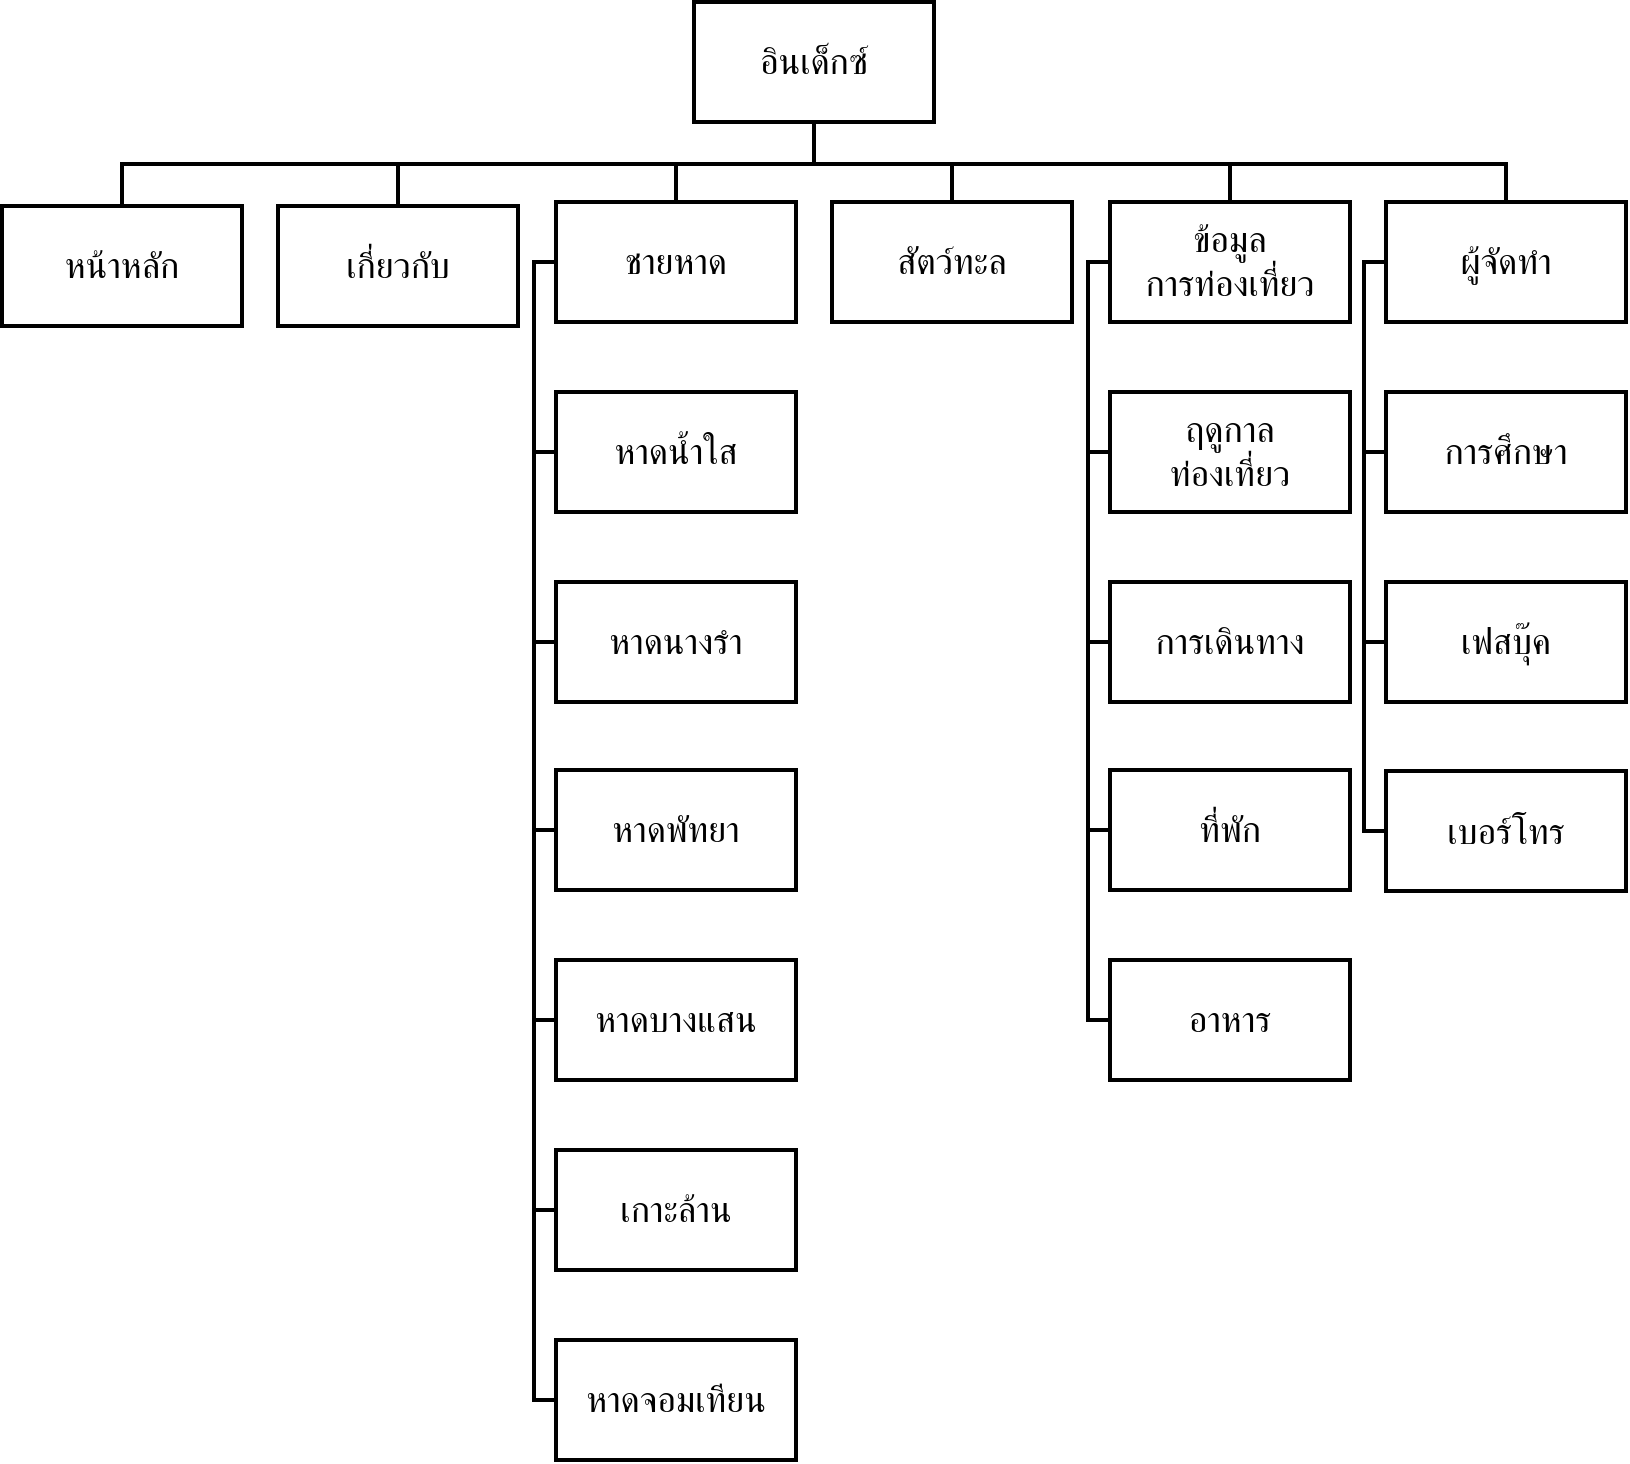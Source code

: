 <mxfile version="28.0.4">
  <diagram name="Page-1" id="wEL1VIQrRrznfiTOyUdT">
    <mxGraphModel dx="1678" dy="1072" grid="0" gridSize="10" guides="1" tooltips="1" connect="1" arrows="1" fold="1" page="1" pageScale="1" pageWidth="827" pageHeight="1169" background="#ffffff" math="0" shadow="0">
      <root>
        <mxCell id="0" />
        <mxCell id="1" parent="0" />
        <mxCell id="ZBqMvO_o71XpzeSReU4P-26" style="edgeStyle=orthogonalEdgeStyle;rounded=0;orthogonalLoop=1;jettySize=auto;html=1;exitX=0.5;exitY=1;exitDx=0;exitDy=0;entryX=0.5;entryY=0;entryDx=0;entryDy=0;fontSize=12;startSize=8;endSize=8;strokeWidth=2;endArrow=none;endFill=0;" edge="1" parent="1" source="ZBqMvO_o71XpzeSReU4P-1" target="ZBqMvO_o71XpzeSReU4P-2">
          <mxGeometry relative="1" as="geometry" />
        </mxCell>
        <mxCell id="ZBqMvO_o71XpzeSReU4P-31" style="edgeStyle=orthogonalEdgeStyle;rounded=0;orthogonalLoop=1;jettySize=auto;html=1;exitX=0.5;exitY=1;exitDx=0;exitDy=0;entryX=0.5;entryY=0;entryDx=0;entryDy=0;fontSize=12;startSize=8;endSize=8;strokeWidth=2;endArrow=none;endFill=0;" edge="1" parent="1" source="ZBqMvO_o71XpzeSReU4P-1" target="ZBqMvO_o71XpzeSReU4P-11">
          <mxGeometry relative="1" as="geometry">
            <Array as="points">
              <mxPoint x="414" y="137" />
              <mxPoint x="483" y="137" />
            </Array>
          </mxGeometry>
        </mxCell>
        <mxCell id="ZBqMvO_o71XpzeSReU4P-33" style="edgeStyle=orthogonalEdgeStyle;rounded=0;orthogonalLoop=1;jettySize=auto;html=1;exitX=0.5;exitY=1;exitDx=0;exitDy=0;entryX=0.5;entryY=0;entryDx=0;entryDy=0;fontSize=12;startSize=8;endSize=8;strokeWidth=2;endArrow=none;endFill=0;" edge="1" parent="1" source="ZBqMvO_o71XpzeSReU4P-1" target="ZBqMvO_o71XpzeSReU4P-12">
          <mxGeometry relative="1" as="geometry">
            <Array as="points">
              <mxPoint x="414" y="137" />
              <mxPoint x="622" y="137" />
            </Array>
          </mxGeometry>
        </mxCell>
        <mxCell id="ZBqMvO_o71XpzeSReU4P-35" style="edgeStyle=orthogonalEdgeStyle;rounded=0;orthogonalLoop=1;jettySize=auto;html=1;exitX=0.5;exitY=1;exitDx=0;exitDy=0;entryX=0.5;entryY=0;entryDx=0;entryDy=0;fontSize=12;startSize=8;endSize=8;strokeWidth=2;endArrow=none;endFill=0;" edge="1" parent="1" source="ZBqMvO_o71XpzeSReU4P-1" target="ZBqMvO_o71XpzeSReU4P-14">
          <mxGeometry relative="1" as="geometry">
            <Array as="points">
              <mxPoint x="414" y="137" />
              <mxPoint x="760" y="137" />
            </Array>
          </mxGeometry>
        </mxCell>
        <mxCell id="ZBqMvO_o71XpzeSReU4P-1" value="อินเด็กซ์" style="rounded=0;whiteSpace=wrap;html=1;strokeWidth=2;fontFamily=Itim;fontSize=18;" vertex="1" parent="1">
          <mxGeometry x="354" y="56" width="120" height="60" as="geometry" />
        </mxCell>
        <mxCell id="ZBqMvO_o71XpzeSReU4P-2" value="หน้าหลัก" style="rounded=0;whiteSpace=wrap;html=1;strokeWidth=2;fontFamily=Itim;fontSize=18;" vertex="1" parent="1">
          <mxGeometry x="8" y="158" width="120" height="60" as="geometry" />
        </mxCell>
        <mxCell id="ZBqMvO_o71XpzeSReU4P-3" value="เกี่ยวกับ" style="rounded=0;whiteSpace=wrap;html=1;strokeWidth=2;fontFamily=Itim;fontSize=18;" vertex="1" parent="1">
          <mxGeometry x="146" y="158" width="120" height="60" as="geometry" />
        </mxCell>
        <mxCell id="ZBqMvO_o71XpzeSReU4P-11" value="สัตว์ทะล" style="rounded=0;whiteSpace=wrap;html=1;strokeWidth=2;fontFamily=Itim;fontSize=18;" vertex="1" parent="1">
          <mxGeometry x="423" y="156" width="120" height="60" as="geometry" />
        </mxCell>
        <mxCell id="ZBqMvO_o71XpzeSReU4P-18" value="" style="group" vertex="1" connectable="0" parent="1">
          <mxGeometry x="700" y="156" width="120" height="344.5" as="geometry" />
        </mxCell>
        <mxCell id="ZBqMvO_o71XpzeSReU4P-47" style="edgeStyle=orthogonalEdgeStyle;rounded=0;orthogonalLoop=1;jettySize=auto;html=1;exitX=0;exitY=0.5;exitDx=0;exitDy=0;entryX=0;entryY=0.5;entryDx=0;entryDy=0;fontSize=12;startSize=8;endSize=8;endArrow=none;endFill=0;strokeWidth=2;" edge="1" parent="ZBqMvO_o71XpzeSReU4P-18" source="ZBqMvO_o71XpzeSReU4P-14" target="ZBqMvO_o71XpzeSReU4P-15">
          <mxGeometry relative="1" as="geometry">
            <Array as="points">
              <mxPoint x="-11" y="30" />
              <mxPoint x="-11" y="125" />
            </Array>
          </mxGeometry>
        </mxCell>
        <mxCell id="ZBqMvO_o71XpzeSReU4P-48" style="edgeStyle=orthogonalEdgeStyle;rounded=0;orthogonalLoop=1;jettySize=auto;html=1;exitX=0;exitY=0.5;exitDx=0;exitDy=0;entryX=0;entryY=0.5;entryDx=0;entryDy=0;fontSize=12;startSize=8;endSize=8;strokeWidth=2;endArrow=none;endFill=0;" edge="1" parent="ZBqMvO_o71XpzeSReU4P-18" source="ZBqMvO_o71XpzeSReU4P-14" target="ZBqMvO_o71XpzeSReU4P-16">
          <mxGeometry relative="1" as="geometry">
            <Array as="points">
              <mxPoint x="-11" y="30" />
              <mxPoint x="-11" y="220" />
            </Array>
          </mxGeometry>
        </mxCell>
        <mxCell id="ZBqMvO_o71XpzeSReU4P-49" style="edgeStyle=orthogonalEdgeStyle;rounded=0;orthogonalLoop=1;jettySize=auto;html=1;exitX=0;exitY=0.5;exitDx=0;exitDy=0;entryX=0;entryY=0.5;entryDx=0;entryDy=0;fontSize=12;startSize=8;endSize=8;endArrow=none;endFill=0;strokeWidth=2;" edge="1" parent="ZBqMvO_o71XpzeSReU4P-18" source="ZBqMvO_o71XpzeSReU4P-14" target="ZBqMvO_o71XpzeSReU4P-17">
          <mxGeometry relative="1" as="geometry">
            <Array as="points">
              <mxPoint x="-11" y="30" />
              <mxPoint x="-11" y="315" />
            </Array>
          </mxGeometry>
        </mxCell>
        <mxCell id="ZBqMvO_o71XpzeSReU4P-14" value="ผู้จัดทำ" style="rounded=0;whiteSpace=wrap;html=1;strokeWidth=2;fontFamily=Itim;fontSize=18;" vertex="1" parent="ZBqMvO_o71XpzeSReU4P-18">
          <mxGeometry width="120" height="60" as="geometry" />
        </mxCell>
        <mxCell id="ZBqMvO_o71XpzeSReU4P-15" value="การศึกษา" style="rounded=0;whiteSpace=wrap;html=1;strokeWidth=2;fontFamily=Itim;fontSize=18;" vertex="1" parent="ZBqMvO_o71XpzeSReU4P-18">
          <mxGeometry y="95" width="120" height="60" as="geometry" />
        </mxCell>
        <mxCell id="ZBqMvO_o71XpzeSReU4P-16" value="เฟสบุ๊ค" style="rounded=0;whiteSpace=wrap;html=1;strokeWidth=2;fontFamily=Itim;fontSize=18;" vertex="1" parent="ZBqMvO_o71XpzeSReU4P-18">
          <mxGeometry y="190" width="120" height="60" as="geometry" />
        </mxCell>
        <mxCell id="ZBqMvO_o71XpzeSReU4P-17" value="เบอร์โทร" style="rounded=0;whiteSpace=wrap;html=1;strokeWidth=2;fontFamily=Itim;fontSize=18;" vertex="1" parent="ZBqMvO_o71XpzeSReU4P-18">
          <mxGeometry y="284.5" width="120" height="60" as="geometry" />
        </mxCell>
        <mxCell id="ZBqMvO_o71XpzeSReU4P-27" style="edgeStyle=orthogonalEdgeStyle;rounded=0;orthogonalLoop=1;jettySize=auto;html=1;exitX=0.5;exitY=1;exitDx=0;exitDy=0;entryX=0.5;entryY=0;entryDx=0;entryDy=0;fontSize=12;startSize=8;endSize=8;strokeWidth=2;endArrow=none;endFill=0;" edge="1" parent="1" source="ZBqMvO_o71XpzeSReU4P-1" target="ZBqMvO_o71XpzeSReU4P-3">
          <mxGeometry relative="1" as="geometry">
            <mxPoint x="728" y="133" as="sourcePoint" />
            <mxPoint x="382" y="175" as="targetPoint" />
          </mxGeometry>
        </mxCell>
        <mxCell id="ZBqMvO_o71XpzeSReU4P-28" style="edgeStyle=orthogonalEdgeStyle;rounded=0;orthogonalLoop=1;jettySize=auto;html=1;exitX=0.5;exitY=1;exitDx=0;exitDy=0;entryX=0.5;entryY=0;entryDx=0;entryDy=0;fontSize=12;startSize=8;endSize=8;strokeWidth=2;endArrow=none;endFill=0;" edge="1" parent="1" source="ZBqMvO_o71XpzeSReU4P-1" target="ZBqMvO_o71XpzeSReU4P-4">
          <mxGeometry relative="1" as="geometry">
            <mxPoint x="637" y="132" as="sourcePoint" />
            <mxPoint x="429" y="174" as="targetPoint" />
            <Array as="points">
              <mxPoint x="414" y="137" />
              <mxPoint x="345" y="137" />
            </Array>
          </mxGeometry>
        </mxCell>
        <mxCell id="ZBqMvO_o71XpzeSReU4P-36" style="edgeStyle=orthogonalEdgeStyle;rounded=0;orthogonalLoop=1;jettySize=auto;html=1;exitX=0;exitY=0.5;exitDx=0;exitDy=0;entryX=0;entryY=0.5;entryDx=0;entryDy=0;fontSize=12;startSize=8;endSize=8;strokeWidth=2;endArrow=none;endFill=0;" edge="1" parent="1" source="ZBqMvO_o71XpzeSReU4P-4" target="ZBqMvO_o71XpzeSReU4P-5">
          <mxGeometry relative="1" as="geometry">
            <Array as="points">
              <mxPoint x="274" y="186" />
              <mxPoint x="274" y="281" />
            </Array>
          </mxGeometry>
        </mxCell>
        <mxCell id="ZBqMvO_o71XpzeSReU4P-37" style="edgeStyle=orthogonalEdgeStyle;rounded=0;orthogonalLoop=1;jettySize=auto;html=1;exitX=0;exitY=0.5;exitDx=0;exitDy=0;entryX=0;entryY=0.5;entryDx=0;entryDy=0;fontSize=12;startSize=8;endSize=8;endArrow=none;endFill=0;strokeWidth=2;" edge="1" parent="1" source="ZBqMvO_o71XpzeSReU4P-4" target="ZBqMvO_o71XpzeSReU4P-6">
          <mxGeometry relative="1" as="geometry">
            <Array as="points">
              <mxPoint x="274" y="186" />
              <mxPoint x="274" y="376" />
            </Array>
          </mxGeometry>
        </mxCell>
        <mxCell id="ZBqMvO_o71XpzeSReU4P-38" style="edgeStyle=orthogonalEdgeStyle;rounded=0;orthogonalLoop=1;jettySize=auto;html=1;exitX=0;exitY=0.5;exitDx=0;exitDy=0;entryX=0;entryY=0.5;entryDx=0;entryDy=0;fontSize=12;startSize=8;endSize=8;endArrow=none;endFill=0;strokeWidth=2;" edge="1" parent="1" source="ZBqMvO_o71XpzeSReU4P-4" target="ZBqMvO_o71XpzeSReU4P-7">
          <mxGeometry relative="1" as="geometry">
            <Array as="points">
              <mxPoint x="274" y="186" />
              <mxPoint x="274" y="470" />
            </Array>
          </mxGeometry>
        </mxCell>
        <mxCell id="ZBqMvO_o71XpzeSReU4P-39" style="rounded=0;orthogonalLoop=1;jettySize=auto;html=1;exitX=0;exitY=0.5;exitDx=0;exitDy=0;entryX=0;entryY=0.5;entryDx=0;entryDy=0;fontSize=12;startSize=8;endSize=8;strokeWidth=2;endArrow=none;endFill=0;edgeStyle=orthogonalEdgeStyle;" edge="1" parent="1" source="ZBqMvO_o71XpzeSReU4P-4" target="ZBqMvO_o71XpzeSReU4P-8">
          <mxGeometry relative="1" as="geometry">
            <Array as="points">
              <mxPoint x="274" y="186" />
              <mxPoint x="274" y="565" />
            </Array>
          </mxGeometry>
        </mxCell>
        <mxCell id="ZBqMvO_o71XpzeSReU4P-40" style="edgeStyle=orthogonalEdgeStyle;rounded=0;orthogonalLoop=1;jettySize=auto;html=1;exitX=0;exitY=0.5;exitDx=0;exitDy=0;entryX=0;entryY=0.5;entryDx=0;entryDy=0;fontSize=12;startSize=8;endSize=8;strokeWidth=2;endArrow=none;endFill=0;" edge="1" parent="1" source="ZBqMvO_o71XpzeSReU4P-4" target="ZBqMvO_o71XpzeSReU4P-9">
          <mxGeometry relative="1" as="geometry">
            <Array as="points">
              <mxPoint x="274" y="186" />
              <mxPoint x="274" y="660" />
            </Array>
          </mxGeometry>
        </mxCell>
        <mxCell id="ZBqMvO_o71XpzeSReU4P-41" style="edgeStyle=orthogonalEdgeStyle;rounded=0;orthogonalLoop=1;jettySize=auto;html=1;exitX=0;exitY=0.5;exitDx=0;exitDy=0;entryX=0;entryY=0.5;entryDx=0;entryDy=0;fontSize=12;startSize=8;endSize=8;strokeWidth=2;endArrow=none;endFill=0;" edge="1" parent="1" source="ZBqMvO_o71XpzeSReU4P-4" target="ZBqMvO_o71XpzeSReU4P-10">
          <mxGeometry relative="1" as="geometry">
            <Array as="points">
              <mxPoint x="274" y="186" />
              <mxPoint x="274" y="755" />
            </Array>
          </mxGeometry>
        </mxCell>
        <mxCell id="ZBqMvO_o71XpzeSReU4P-4" value="ชายหาด" style="rounded=0;whiteSpace=wrap;html=1;strokeWidth=2;fontFamily=Itim;fontSize=18;" vertex="1" parent="1">
          <mxGeometry x="285" y="156" width="120" height="60" as="geometry" />
        </mxCell>
        <mxCell id="ZBqMvO_o71XpzeSReU4P-5" value="หาดน้ำใส" style="rounded=0;whiteSpace=wrap;html=1;strokeWidth=2;fontFamily=Itim;fontSize=18;" vertex="1" parent="1">
          <mxGeometry x="285" y="251" width="120" height="60" as="geometry" />
        </mxCell>
        <mxCell id="ZBqMvO_o71XpzeSReU4P-6" value="หาดนางรำ" style="rounded=0;whiteSpace=wrap;html=1;strokeWidth=2;fontFamily=Itim;fontSize=18;" vertex="1" parent="1">
          <mxGeometry x="285" y="346" width="120" height="60" as="geometry" />
        </mxCell>
        <mxCell id="ZBqMvO_o71XpzeSReU4P-7" value="หาดพัทยา" style="rounded=0;whiteSpace=wrap;html=1;strokeWidth=2;fontFamily=Itim;fontSize=18;" vertex="1" parent="1">
          <mxGeometry x="285" y="440" width="120" height="60" as="geometry" />
        </mxCell>
        <mxCell id="ZBqMvO_o71XpzeSReU4P-8" value="หาดบางแสน&lt;span style=&quot;color: rgba(0, 0, 0, 0); font-family: monospace; font-size: 0px; text-align: start; text-wrap-mode: nowrap;&quot;&gt;%3CmxGraphModel%3E%3Croot%3E%3CmxCell%20id%3D%220%22%2F%3E%3CmxCell%20id%3D%221%22%20parent%3D%220%22%2F%3E%3CmxCell%20id%3D%222%22%20value%3D%22%E0%B8%AB%E0%B8%B2%E0%B8%94%E0%B8%9E%E0%B8%B1%E0%B8%97%E0%B8%A2%E0%B8%B2%22%20style%3D%22rounded%3D0%3BwhiteSpace%3Dwrap%3Bhtml%3D1%3BstrokeWidth%3D2%3BfontFamily%3DItim%3BfontSize%3D18%3B%22%20vertex%3D%221%22%20parent%3D%221%22%3E%3CmxGeometry%20x%3D%22333%22%20y%3D%22444%22%20width%3D%22120%22%20height%3D%2260%22%20as%3D%22geometry%22%2F%3E%3C%2FmxCell%3E%3C%2Froot%3E%3C%2FmxGraphModel%3E&lt;/span&gt;" style="rounded=0;whiteSpace=wrap;html=1;strokeWidth=2;fontFamily=Itim;fontSize=18;" vertex="1" parent="1">
          <mxGeometry x="285" y="535" width="120" height="60" as="geometry" />
        </mxCell>
        <mxCell id="ZBqMvO_o71XpzeSReU4P-9" value="เกาะล้าน" style="rounded=0;whiteSpace=wrap;html=1;strokeWidth=2;fontFamily=Itim;fontSize=18;" vertex="1" parent="1">
          <mxGeometry x="285" y="630" width="120" height="60" as="geometry" />
        </mxCell>
        <mxCell id="ZBqMvO_o71XpzeSReU4P-10" value="หาดจอมเทียน" style="rounded=0;whiteSpace=wrap;html=1;strokeWidth=2;fontFamily=Itim;fontSize=18;" vertex="1" parent="1">
          <mxGeometry x="285" y="725" width="120" height="60" as="geometry" />
        </mxCell>
        <mxCell id="ZBqMvO_o71XpzeSReU4P-45" style="edgeStyle=orthogonalEdgeStyle;rounded=0;orthogonalLoop=1;jettySize=auto;html=1;exitX=0;exitY=0.5;exitDx=0;exitDy=0;entryX=0;entryY=0.5;entryDx=0;entryDy=0;fontSize=12;startSize=8;endSize=8;strokeWidth=2;endArrow=none;endFill=0;" edge="1" parent="1" source="ZBqMvO_o71XpzeSReU4P-12" target="ZBqMvO_o71XpzeSReU4P-21">
          <mxGeometry relative="1" as="geometry">
            <Array as="points">
              <mxPoint x="551" y="186" />
              <mxPoint x="551" y="470" />
            </Array>
          </mxGeometry>
        </mxCell>
        <mxCell id="ZBqMvO_o71XpzeSReU4P-46" style="edgeStyle=orthogonalEdgeStyle;rounded=0;orthogonalLoop=1;jettySize=auto;html=1;exitX=0;exitY=0.5;exitDx=0;exitDy=0;entryX=0;entryY=0.5;entryDx=0;entryDy=0;fontSize=12;startSize=8;endSize=8;strokeWidth=2;endArrow=none;endFill=0;" edge="1" parent="1" source="ZBqMvO_o71XpzeSReU4P-12" target="ZBqMvO_o71XpzeSReU4P-22">
          <mxGeometry relative="1" as="geometry">
            <Array as="points">
              <mxPoint x="551" y="186" />
              <mxPoint x="551" y="565" />
            </Array>
          </mxGeometry>
        </mxCell>
        <mxCell id="ZBqMvO_o71XpzeSReU4P-12" value="ข้อมูล&lt;div&gt;การท่องเที่ยว&lt;/div&gt;" style="rounded=0;whiteSpace=wrap;html=1;strokeWidth=2;fontFamily=Itim;fontSize=18;" vertex="1" parent="1">
          <mxGeometry x="562" y="156" width="120" height="60" as="geometry" />
        </mxCell>
        <mxCell id="ZBqMvO_o71XpzeSReU4P-19" value="ฤดูกาล&lt;div&gt;ท่องเที่ยว&lt;/div&gt;" style="rounded=0;whiteSpace=wrap;html=1;strokeWidth=2;fontFamily=Itim;fontSize=18;" vertex="1" parent="1">
          <mxGeometry x="562" y="251" width="120" height="60" as="geometry" />
        </mxCell>
        <mxCell id="ZBqMvO_o71XpzeSReU4P-20" value="การเดินทาง" style="rounded=0;whiteSpace=wrap;html=1;strokeWidth=2;fontFamily=Itim;fontSize=18;" vertex="1" parent="1">
          <mxGeometry x="562" y="346" width="120" height="60" as="geometry" />
        </mxCell>
        <mxCell id="ZBqMvO_o71XpzeSReU4P-21" value="ที่พัก" style="rounded=0;whiteSpace=wrap;html=1;strokeWidth=2;fontFamily=Itim;fontSize=18;" vertex="1" parent="1">
          <mxGeometry x="562" y="440" width="120" height="60" as="geometry" />
        </mxCell>
        <mxCell id="ZBqMvO_o71XpzeSReU4P-22" value="อาหาร" style="rounded=0;whiteSpace=wrap;html=1;strokeWidth=2;fontFamily=Itim;fontSize=18;" vertex="1" parent="1">
          <mxGeometry x="562" y="535" width="120" height="60" as="geometry" />
        </mxCell>
        <mxCell id="ZBqMvO_o71XpzeSReU4P-42" style="edgeStyle=orthogonalEdgeStyle;rounded=0;orthogonalLoop=1;jettySize=auto;html=1;exitX=0;exitY=0.5;exitDx=0;exitDy=0;entryX=0;entryY=0.5;entryDx=0;entryDy=0;fontSize=12;startSize=8;endSize=8;endArrow=none;endFill=0;strokeWidth=2;" edge="1" parent="1" source="ZBqMvO_o71XpzeSReU4P-12" target="ZBqMvO_o71XpzeSReU4P-19">
          <mxGeometry relative="1" as="geometry">
            <Array as="points">
              <mxPoint x="551" y="186" />
              <mxPoint x="551" y="281" />
            </Array>
          </mxGeometry>
        </mxCell>
        <mxCell id="ZBqMvO_o71XpzeSReU4P-43" style="edgeStyle=orthogonalEdgeStyle;rounded=0;orthogonalLoop=1;jettySize=auto;html=1;exitX=0;exitY=0.5;exitDx=0;exitDy=0;entryX=0;entryY=0.5;entryDx=0;entryDy=0;fontSize=12;startSize=8;endSize=8;endArrow=none;endFill=0;strokeWidth=2;" edge="1" parent="1" source="ZBqMvO_o71XpzeSReU4P-12" target="ZBqMvO_o71XpzeSReU4P-20">
          <mxGeometry relative="1" as="geometry">
            <mxPoint x="547" y="290" as="sourcePoint" />
            <mxPoint x="547" y="385" as="targetPoint" />
            <Array as="points">
              <mxPoint x="551" y="186" />
              <mxPoint x="551" y="376" />
            </Array>
          </mxGeometry>
        </mxCell>
      </root>
    </mxGraphModel>
  </diagram>
</mxfile>
